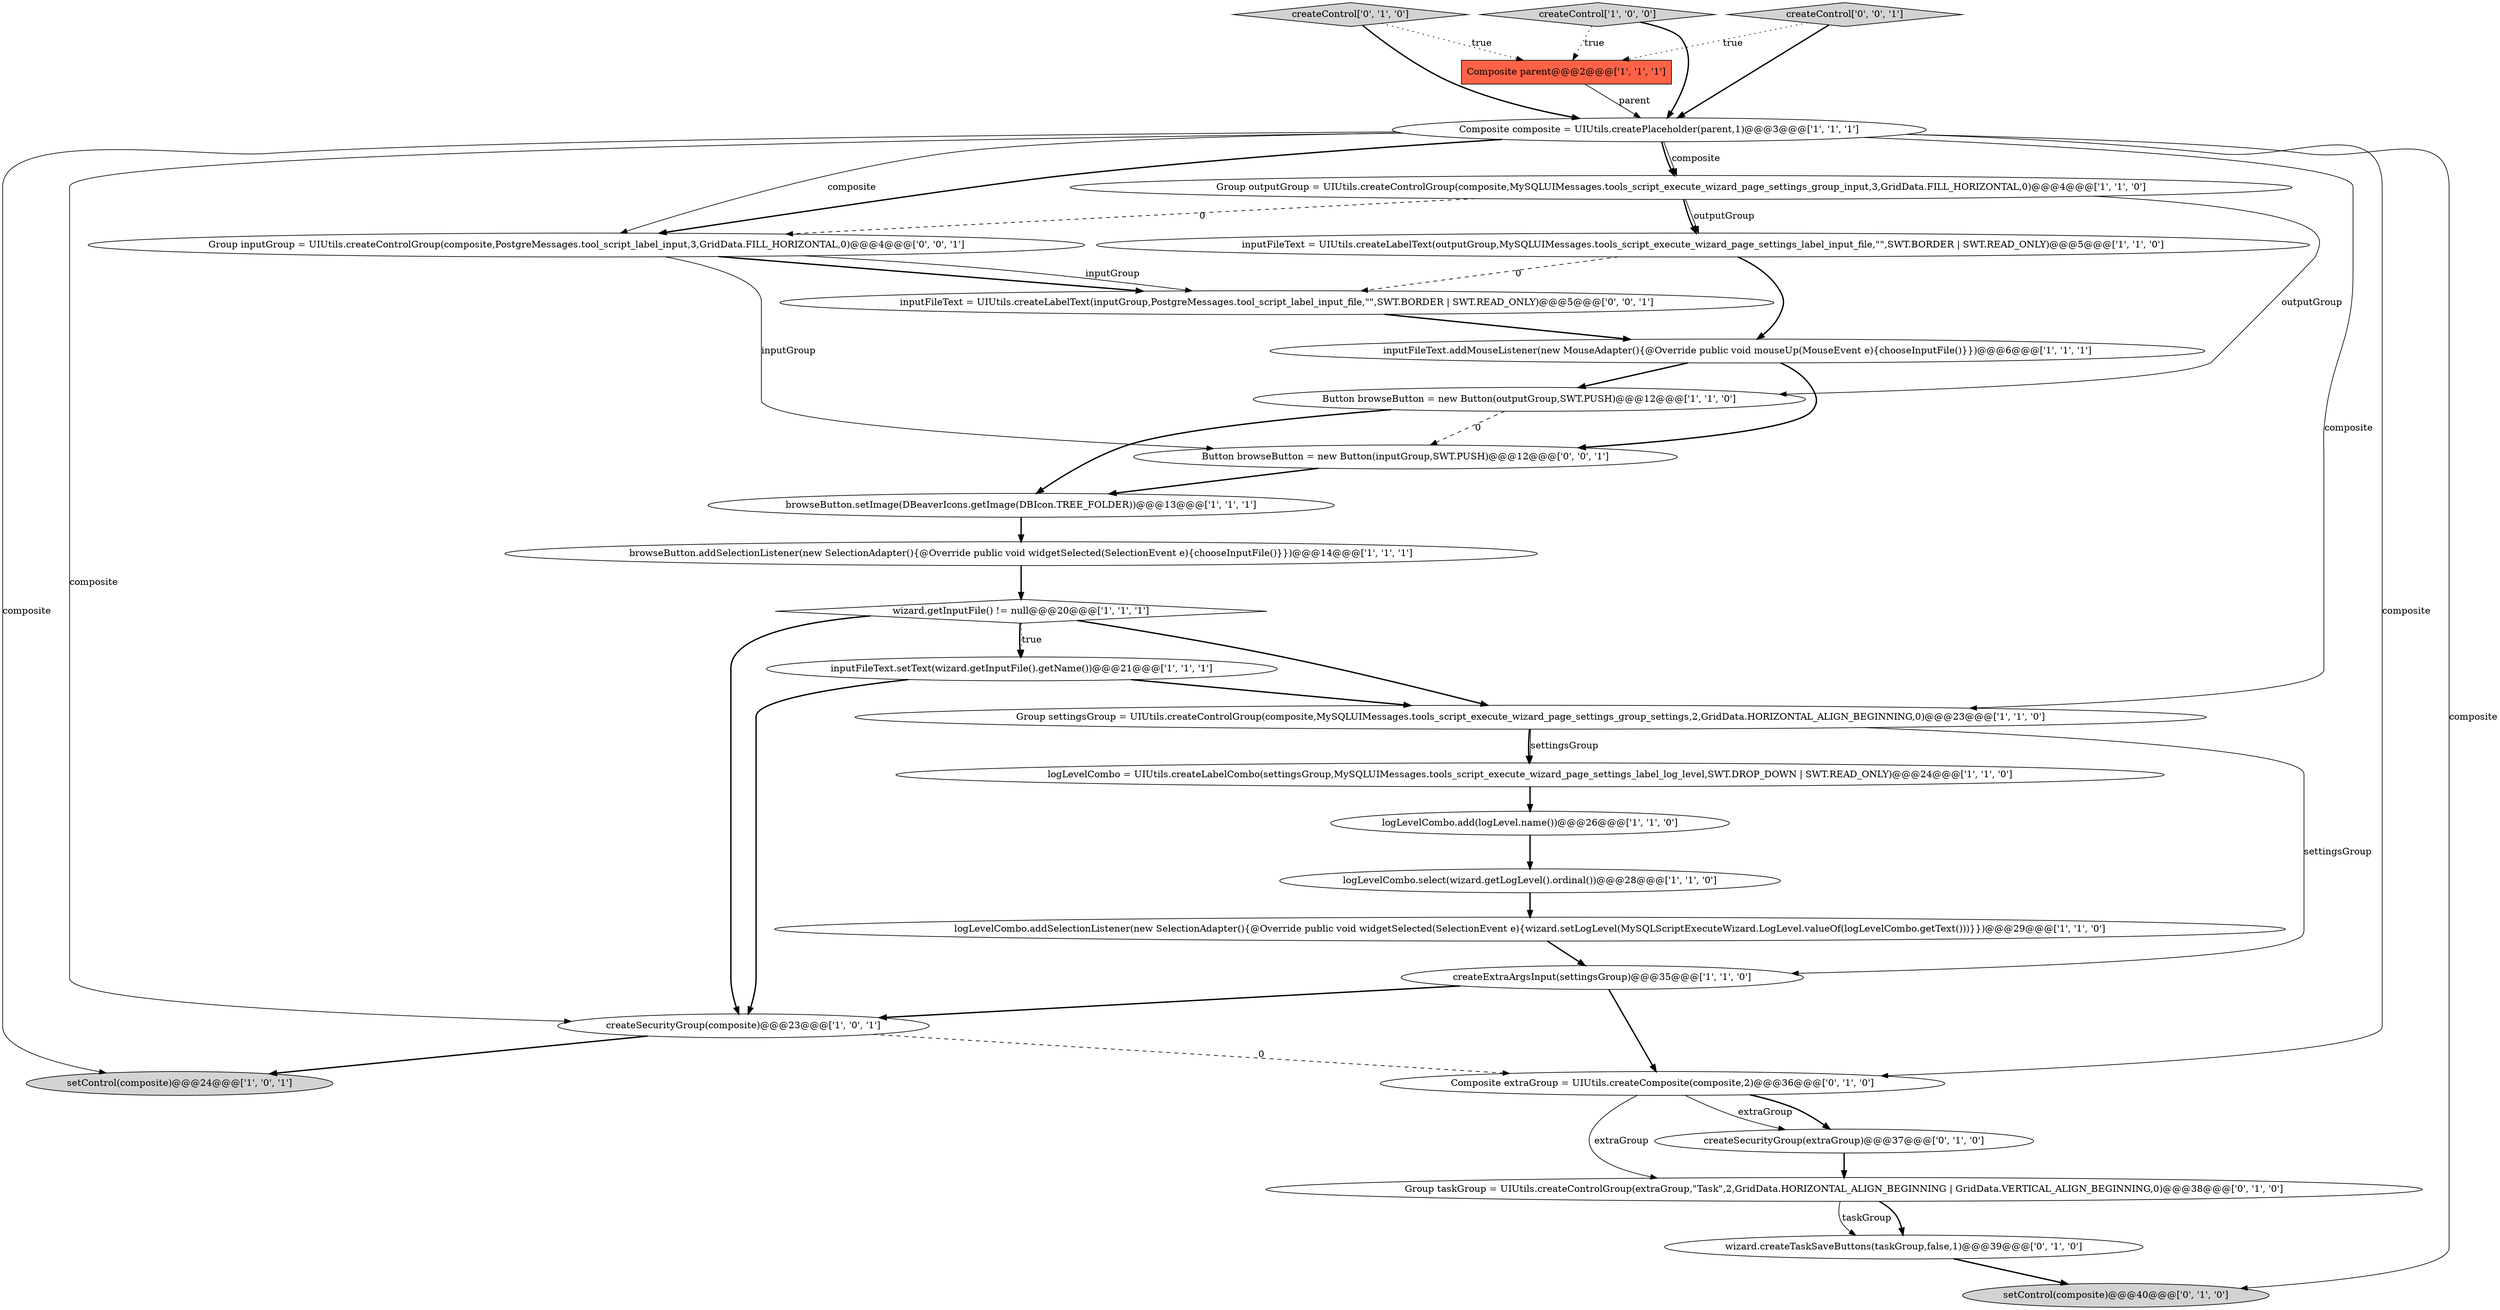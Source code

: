 digraph {
2 [style = filled, label = "logLevelCombo.addSelectionListener(new SelectionAdapter(){@Override public void widgetSelected(SelectionEvent e){wizard.setLogLevel(MySQLScriptExecuteWizard.LogLevel.valueOf(logLevelCombo.getText()))}})@@@29@@@['1', '1', '0']", fillcolor = white, shape = ellipse image = "AAA0AAABBB1BBB"];
21 [style = filled, label = "setControl(composite)@@@40@@@['0', '1', '0']", fillcolor = lightgray, shape = ellipse image = "AAA0AAABBB2BBB"];
20 [style = filled, label = "createSecurityGroup(extraGroup)@@@37@@@['0', '1', '0']", fillcolor = white, shape = ellipse image = "AAA1AAABBB2BBB"];
17 [style = filled, label = "createSecurityGroup(composite)@@@23@@@['1', '0', '1']", fillcolor = white, shape = ellipse image = "AAA0AAABBB1BBB"];
13 [style = filled, label = "setControl(composite)@@@24@@@['1', '0', '1']", fillcolor = lightgray, shape = ellipse image = "AAA0AAABBB1BBB"];
9 [style = filled, label = "browseButton.setImage(DBeaverIcons.getImage(DBIcon.TREE_FOLDER))@@@13@@@['1', '1', '1']", fillcolor = white, shape = ellipse image = "AAA0AAABBB1BBB"];
5 [style = filled, label = "inputFileText.setText(wizard.getInputFile().getName())@@@21@@@['1', '1', '1']", fillcolor = white, shape = ellipse image = "AAA0AAABBB1BBB"];
23 [style = filled, label = "Composite extraGroup = UIUtils.createComposite(composite,2)@@@36@@@['0', '1', '0']", fillcolor = white, shape = ellipse image = "AAA1AAABBB2BBB"];
12 [style = filled, label = "logLevelCombo.add(logLevel.name())@@@26@@@['1', '1', '0']", fillcolor = white, shape = ellipse image = "AAA0AAABBB1BBB"];
10 [style = filled, label = "logLevelCombo = UIUtils.createLabelCombo(settingsGroup,MySQLUIMessages.tools_script_execute_wizard_page_settings_label_log_level,SWT.DROP_DOWN | SWT.READ_ONLY)@@@24@@@['1', '1', '0']", fillcolor = white, shape = ellipse image = "AAA0AAABBB1BBB"];
19 [style = filled, label = "createControl['0', '1', '0']", fillcolor = lightgray, shape = diamond image = "AAA0AAABBB2BBB"];
6 [style = filled, label = "logLevelCombo.select(wizard.getLogLevel().ordinal())@@@28@@@['1', '1', '0']", fillcolor = white, shape = ellipse image = "AAA0AAABBB1BBB"];
1 [style = filled, label = "inputFileText = UIUtils.createLabelText(outputGroup,MySQLUIMessages.tools_script_execute_wizard_page_settings_label_input_file,\"\",SWT.BORDER | SWT.READ_ONLY)@@@5@@@['1', '1', '0']", fillcolor = white, shape = ellipse image = "AAA0AAABBB1BBB"];
26 [style = filled, label = "Group inputGroup = UIUtils.createControlGroup(composite,PostgreMessages.tool_script_label_input,3,GridData.FILL_HORIZONTAL,0)@@@4@@@['0', '0', '1']", fillcolor = white, shape = ellipse image = "AAA0AAABBB3BBB"];
25 [style = filled, label = "Button browseButton = new Button(inputGroup,SWT.PUSH)@@@12@@@['0', '0', '1']", fillcolor = white, shape = ellipse image = "AAA0AAABBB3BBB"];
14 [style = filled, label = "createExtraArgsInput(settingsGroup)@@@35@@@['1', '1', '0']", fillcolor = white, shape = ellipse image = "AAA0AAABBB1BBB"];
8 [style = filled, label = "createControl['1', '0', '0']", fillcolor = lightgray, shape = diamond image = "AAA0AAABBB1BBB"];
0 [style = filled, label = "Composite composite = UIUtils.createPlaceholder(parent,1)@@@3@@@['1', '1', '1']", fillcolor = white, shape = ellipse image = "AAA0AAABBB1BBB"];
16 [style = filled, label = "Group settingsGroup = UIUtils.createControlGroup(composite,MySQLUIMessages.tools_script_execute_wizard_page_settings_group_settings,2,GridData.HORIZONTAL_ALIGN_BEGINNING,0)@@@23@@@['1', '1', '0']", fillcolor = white, shape = ellipse image = "AAA0AAABBB1BBB"];
27 [style = filled, label = "createControl['0', '0', '1']", fillcolor = lightgray, shape = diamond image = "AAA0AAABBB3BBB"];
28 [style = filled, label = "inputFileText = UIUtils.createLabelText(inputGroup,PostgreMessages.tool_script_label_input_file,\"\",SWT.BORDER | SWT.READ_ONLY)@@@5@@@['0', '0', '1']", fillcolor = white, shape = ellipse image = "AAA0AAABBB3BBB"];
24 [style = filled, label = "Group taskGroup = UIUtils.createControlGroup(extraGroup,\"Task\",2,GridData.HORIZONTAL_ALIGN_BEGINNING | GridData.VERTICAL_ALIGN_BEGINNING,0)@@@38@@@['0', '1', '0']", fillcolor = white, shape = ellipse image = "AAA1AAABBB2BBB"];
4 [style = filled, label = "browseButton.addSelectionListener(new SelectionAdapter(){@Override public void widgetSelected(SelectionEvent e){chooseInputFile()}})@@@14@@@['1', '1', '1']", fillcolor = white, shape = ellipse image = "AAA0AAABBB1BBB"];
22 [style = filled, label = "wizard.createTaskSaveButtons(taskGroup,false,1)@@@39@@@['0', '1', '0']", fillcolor = white, shape = ellipse image = "AAA1AAABBB2BBB"];
15 [style = filled, label = "wizard.getInputFile() != null@@@20@@@['1', '1', '1']", fillcolor = white, shape = diamond image = "AAA0AAABBB1BBB"];
7 [style = filled, label = "Group outputGroup = UIUtils.createControlGroup(composite,MySQLUIMessages.tools_script_execute_wizard_page_settings_group_input,3,GridData.FILL_HORIZONTAL,0)@@@4@@@['1', '1', '0']", fillcolor = white, shape = ellipse image = "AAA0AAABBB1BBB"];
18 [style = filled, label = "inputFileText.addMouseListener(new MouseAdapter(){@Override public void mouseUp(MouseEvent e){chooseInputFile()}})@@@6@@@['1', '1', '1']", fillcolor = white, shape = ellipse image = "AAA0AAABBB1BBB"];
11 [style = filled, label = "Composite parent@@@2@@@['1', '1', '1']", fillcolor = tomato, shape = box image = "AAA0AAABBB1BBB"];
3 [style = filled, label = "Button browseButton = new Button(outputGroup,SWT.PUSH)@@@12@@@['1', '1', '0']", fillcolor = white, shape = ellipse image = "AAA0AAABBB1BBB"];
0->16 [style = solid, label="composite"];
0->26 [style = solid, label="composite"];
18->3 [style = bold, label=""];
14->17 [style = bold, label=""];
8->11 [style = dotted, label="true"];
23->20 [style = solid, label="extraGroup"];
9->4 [style = bold, label=""];
8->0 [style = bold, label=""];
0->7 [style = bold, label=""];
27->0 [style = bold, label=""];
0->21 [style = solid, label="composite"];
18->25 [style = bold, label=""];
1->18 [style = bold, label=""];
19->0 [style = bold, label=""];
26->25 [style = solid, label="inputGroup"];
0->17 [style = solid, label="composite"];
3->25 [style = dashed, label="0"];
0->23 [style = solid, label="composite"];
16->10 [style = bold, label=""];
23->24 [style = solid, label="extraGroup"];
0->13 [style = solid, label="composite"];
6->2 [style = bold, label=""];
24->22 [style = bold, label=""];
17->23 [style = dashed, label="0"];
26->28 [style = solid, label="inputGroup"];
10->12 [style = bold, label=""];
5->17 [style = bold, label=""];
16->14 [style = solid, label="settingsGroup"];
15->5 [style = dotted, label="true"];
0->7 [style = solid, label="composite"];
19->11 [style = dotted, label="true"];
27->11 [style = dotted, label="true"];
1->28 [style = dashed, label="0"];
17->13 [style = bold, label=""];
23->20 [style = bold, label=""];
3->9 [style = bold, label=""];
0->26 [style = bold, label=""];
15->16 [style = bold, label=""];
15->5 [style = bold, label=""];
28->18 [style = bold, label=""];
26->28 [style = bold, label=""];
25->9 [style = bold, label=""];
20->24 [style = bold, label=""];
14->23 [style = bold, label=""];
16->10 [style = solid, label="settingsGroup"];
7->3 [style = solid, label="outputGroup"];
2->14 [style = bold, label=""];
22->21 [style = bold, label=""];
7->1 [style = bold, label=""];
4->15 [style = bold, label=""];
7->1 [style = solid, label="outputGroup"];
7->26 [style = dashed, label="0"];
11->0 [style = solid, label="parent"];
5->16 [style = bold, label=""];
12->6 [style = bold, label=""];
24->22 [style = solid, label="taskGroup"];
15->17 [style = bold, label=""];
}
